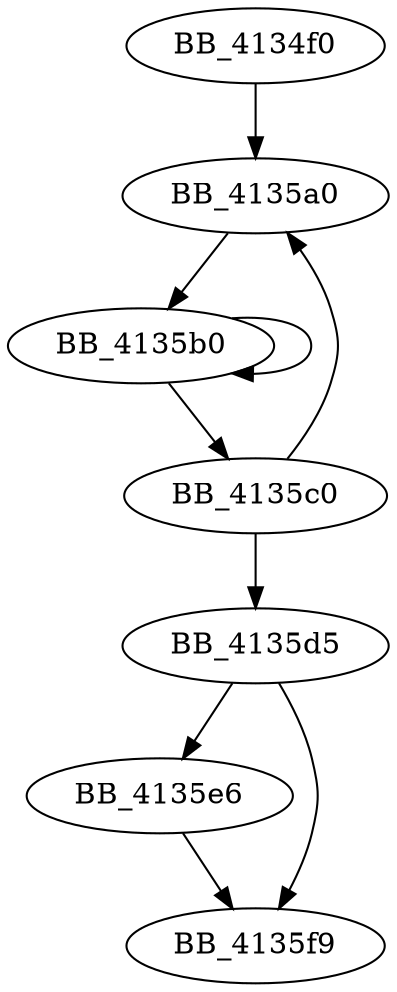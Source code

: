 DiGraph sub_4134F0{
BB_4134f0->BB_4135a0
BB_4135a0->BB_4135b0
BB_4135b0->BB_4135b0
BB_4135b0->BB_4135c0
BB_4135c0->BB_4135a0
BB_4135c0->BB_4135d5
BB_4135d5->BB_4135e6
BB_4135d5->BB_4135f9
BB_4135e6->BB_4135f9
}

